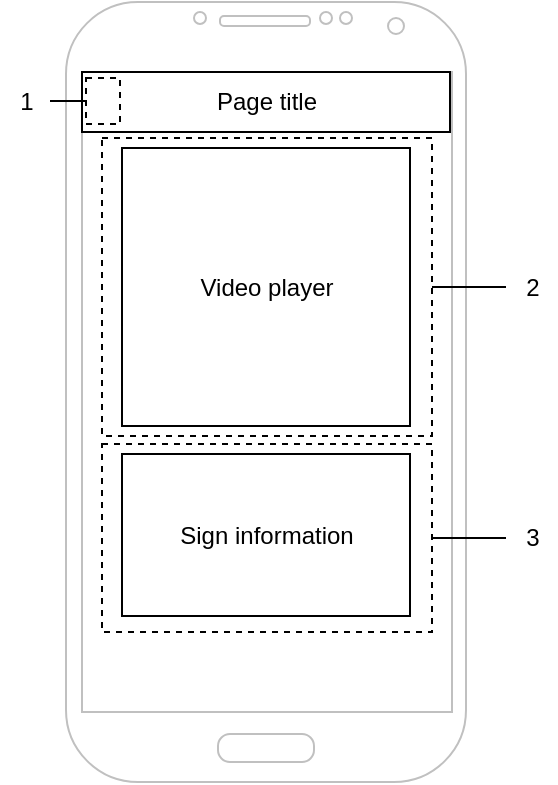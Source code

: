 <mxfile version="20.8.20" type="device"><diagram name="Page-1" id="ypg4LKALyDvwQOHzLMgH"><mxGraphModel dx="988" dy="376" grid="0" gridSize="10" guides="1" tooltips="1" connect="1" arrows="1" fold="1" page="1" pageScale="1" pageWidth="850" pageHeight="1100" math="0" shadow="0"><root><mxCell id="0"/><mxCell id="1" parent="0"/><mxCell id="Z5n1ikQnZ5gCyB7LO7tD-1" value="" style="verticalLabelPosition=bottom;verticalAlign=top;html=1;shadow=0;dashed=0;strokeWidth=1;shape=mxgraph.android.phone2;strokeColor=#c0c0c0;" parent="1" vertex="1"><mxGeometry x="300" y="170" width="200" height="390" as="geometry"/></mxCell><mxCell id="Z5n1ikQnZ5gCyB7LO7tD-6" value="" style="verticalLabelPosition=bottom;verticalAlign=top;html=1;shape=mxgraph.basic.rect;fillColor2=none;strokeWidth=1;size=20;indent=5;" parent="1" vertex="1"><mxGeometry x="308" y="205" width="184" height="30" as="geometry"/></mxCell><mxCell id="GZrjYJ2U1m0NYLsP3BCL-1" value="" style="shape=image;html=1;verticalAlign=top;verticalLabelPosition=bottom;labelBackgroundColor=#ffffff;imageAspect=0;aspect=fixed;image=https://cdn1.iconfinder.com/data/icons/material-core/12/chevron-left-128.png" vertex="1" parent="1"><mxGeometry x="308" y="210.5" width="19" height="19" as="geometry"/></mxCell><mxCell id="GZrjYJ2U1m0NYLsP3BCL-7" value="" style="whiteSpace=wrap;html=1;dashed=1;fillColor=none;" vertex="1" parent="1"><mxGeometry x="310" y="208" width="17" height="23" as="geometry"/></mxCell><mxCell id="GZrjYJ2U1m0NYLsP3BCL-15" style="edgeStyle=none;rounded=0;orthogonalLoop=1;jettySize=auto;html=1;endArrow=none;endFill=0;" edge="1" parent="1" source="GZrjYJ2U1m0NYLsP3BCL-8" target="GZrjYJ2U1m0NYLsP3BCL-7"><mxGeometry relative="1" as="geometry"/></mxCell><mxCell id="GZrjYJ2U1m0NYLsP3BCL-8" value="&lt;div&gt;1&lt;/div&gt;" style="text;html=1;align=center;verticalAlign=middle;resizable=0;points=[];autosize=1;strokeColor=none;fillColor=none;" vertex="1" parent="1"><mxGeometry x="267" y="206.5" width="25" height="26" as="geometry"/></mxCell><mxCell id="GZrjYJ2U1m0NYLsP3BCL-17" value="&lt;div&gt;Page title&lt;/div&gt;" style="text;html=1;align=center;verticalAlign=middle;resizable=0;points=[];autosize=1;strokeColor=none;fillColor=none;" vertex="1" parent="1"><mxGeometry x="366" y="207" width="68" height="26" as="geometry"/></mxCell><mxCell id="GZrjYJ2U1m0NYLsP3BCL-18" value="&lt;div&gt;Video player&lt;/div&gt;" style="text;html=1;align=center;verticalAlign=middle;resizable=0;points=[];autosize=1;strokeColor=none;fillColor=none;" vertex="1" parent="1"><mxGeometry x="358" y="299.5" width="84" height="26" as="geometry"/></mxCell><mxCell id="GZrjYJ2U1m0NYLsP3BCL-19" value="" style="whiteSpace=wrap;html=1;fillColor=none;" vertex="1" parent="1"><mxGeometry x="328" y="243" width="144" height="139" as="geometry"/></mxCell><mxCell id="GZrjYJ2U1m0NYLsP3BCL-22" value="" style="whiteSpace=wrap;html=1;fillColor=none;" vertex="1" parent="1"><mxGeometry x="328" y="396" width="144" height="81" as="geometry"/></mxCell><mxCell id="GZrjYJ2U1m0NYLsP3BCL-23" value="Sign information" style="text;html=1;align=center;verticalAlign=middle;resizable=0;points=[];autosize=1;strokeColor=none;fillColor=none;" vertex="1" parent="1"><mxGeometry x="348" y="423.5" width="104" height="26" as="geometry"/></mxCell><mxCell id="GZrjYJ2U1m0NYLsP3BCL-24" value="" style="whiteSpace=wrap;html=1;fillColor=none;dashed=1;" vertex="1" parent="1"><mxGeometry x="318" y="238" width="165" height="149" as="geometry"/></mxCell><mxCell id="GZrjYJ2U1m0NYLsP3BCL-25" value="" style="whiteSpace=wrap;html=1;fillColor=none;dashed=1;" vertex="1" parent="1"><mxGeometry x="318" y="391" width="165" height="94" as="geometry"/></mxCell><mxCell id="GZrjYJ2U1m0NYLsP3BCL-30" style="edgeStyle=none;rounded=0;orthogonalLoop=1;jettySize=auto;html=1;endArrow=none;endFill=0;" edge="1" parent="1" source="GZrjYJ2U1m0NYLsP3BCL-26" target="GZrjYJ2U1m0NYLsP3BCL-24"><mxGeometry relative="1" as="geometry"/></mxCell><mxCell id="GZrjYJ2U1m0NYLsP3BCL-26" value="2" style="text;html=1;align=center;verticalAlign=middle;resizable=0;points=[];autosize=1;strokeColor=none;fillColor=none;" vertex="1" parent="1"><mxGeometry x="520" y="299.5" width="25" height="26" as="geometry"/></mxCell><mxCell id="GZrjYJ2U1m0NYLsP3BCL-29" style="edgeStyle=none;rounded=0;orthogonalLoop=1;jettySize=auto;html=1;endArrow=none;endFill=0;" edge="1" parent="1" source="GZrjYJ2U1m0NYLsP3BCL-27" target="GZrjYJ2U1m0NYLsP3BCL-25"><mxGeometry relative="1" as="geometry"/></mxCell><mxCell id="GZrjYJ2U1m0NYLsP3BCL-27" value="3" style="text;html=1;align=center;verticalAlign=middle;resizable=0;points=[];autosize=1;strokeColor=none;fillColor=none;" vertex="1" parent="1"><mxGeometry x="520" y="425" width="25" height="26" as="geometry"/></mxCell></root></mxGraphModel></diagram></mxfile>